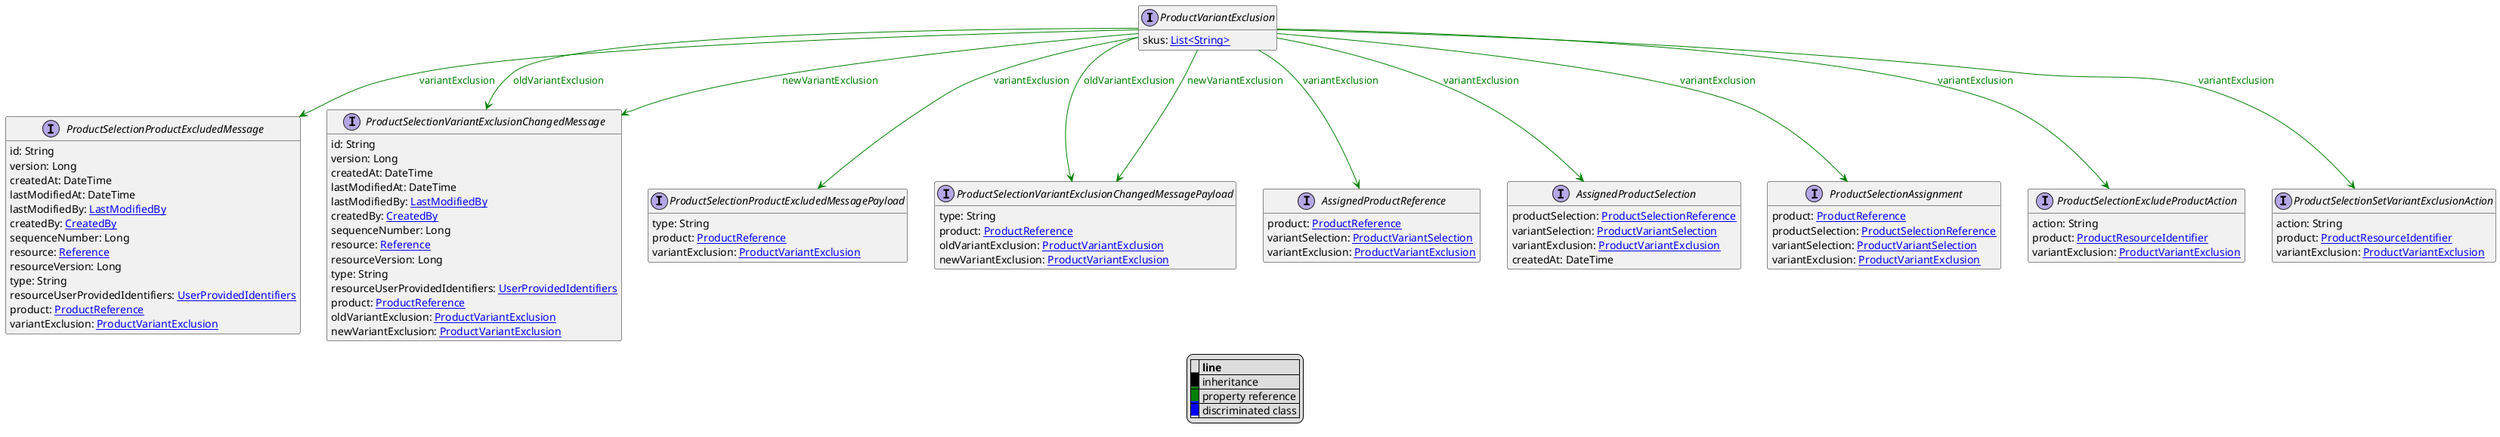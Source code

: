 @startuml

hide empty fields
hide empty methods
legend
|= |= line |
|<back:black>   </back>| inheritance |
|<back:green>   </back>| property reference |
|<back:blue>   </back>| discriminated class |
endlegend
interface ProductVariantExclusion [[ProductVariantExclusion.svg]]  {
    skus: [[String.svg List<String>]]
}



interface ProductSelectionProductExcludedMessage [[ProductSelectionProductExcludedMessage.svg]]  {
    id: String
    version: Long
    createdAt: DateTime
    lastModifiedAt: DateTime
    lastModifiedBy: [[LastModifiedBy.svg LastModifiedBy]]
    createdBy: [[CreatedBy.svg CreatedBy]]
    sequenceNumber: Long
    resource: [[Reference.svg Reference]]
    resourceVersion: Long
    type: String
    resourceUserProvidedIdentifiers: [[UserProvidedIdentifiers.svg UserProvidedIdentifiers]]
    product: [[ProductReference.svg ProductReference]]
    variantExclusion: [[ProductVariantExclusion.svg ProductVariantExclusion]]
}
interface ProductSelectionVariantExclusionChangedMessage [[ProductSelectionVariantExclusionChangedMessage.svg]]  {
    id: String
    version: Long
    createdAt: DateTime
    lastModifiedAt: DateTime
    lastModifiedBy: [[LastModifiedBy.svg LastModifiedBy]]
    createdBy: [[CreatedBy.svg CreatedBy]]
    sequenceNumber: Long
    resource: [[Reference.svg Reference]]
    resourceVersion: Long
    type: String
    resourceUserProvidedIdentifiers: [[UserProvidedIdentifiers.svg UserProvidedIdentifiers]]
    product: [[ProductReference.svg ProductReference]]
    oldVariantExclusion: [[ProductVariantExclusion.svg ProductVariantExclusion]]
    newVariantExclusion: [[ProductVariantExclusion.svg ProductVariantExclusion]]
}
interface ProductSelectionProductExcludedMessagePayload [[ProductSelectionProductExcludedMessagePayload.svg]]  {
    type: String
    product: [[ProductReference.svg ProductReference]]
    variantExclusion: [[ProductVariantExclusion.svg ProductVariantExclusion]]
}
interface ProductSelectionVariantExclusionChangedMessagePayload [[ProductSelectionVariantExclusionChangedMessagePayload.svg]]  {
    type: String
    product: [[ProductReference.svg ProductReference]]
    oldVariantExclusion: [[ProductVariantExclusion.svg ProductVariantExclusion]]
    newVariantExclusion: [[ProductVariantExclusion.svg ProductVariantExclusion]]
}
interface AssignedProductReference [[AssignedProductReference.svg]]  {
    product: [[ProductReference.svg ProductReference]]
    variantSelection: [[ProductVariantSelection.svg ProductVariantSelection]]
    variantExclusion: [[ProductVariantExclusion.svg ProductVariantExclusion]]
}
interface AssignedProductSelection [[AssignedProductSelection.svg]]  {
    productSelection: [[ProductSelectionReference.svg ProductSelectionReference]]
    variantSelection: [[ProductVariantSelection.svg ProductVariantSelection]]
    variantExclusion: [[ProductVariantExclusion.svg ProductVariantExclusion]]
    createdAt: DateTime
}
interface ProductSelectionAssignment [[ProductSelectionAssignment.svg]]  {
    product: [[ProductReference.svg ProductReference]]
    productSelection: [[ProductSelectionReference.svg ProductSelectionReference]]
    variantSelection: [[ProductVariantSelection.svg ProductVariantSelection]]
    variantExclusion: [[ProductVariantExclusion.svg ProductVariantExclusion]]
}
interface ProductSelectionExcludeProductAction [[ProductSelectionExcludeProductAction.svg]]  {
    action: String
    product: [[ProductResourceIdentifier.svg ProductResourceIdentifier]]
    variantExclusion: [[ProductVariantExclusion.svg ProductVariantExclusion]]
}
interface ProductSelectionSetVariantExclusionAction [[ProductSelectionSetVariantExclusionAction.svg]]  {
    action: String
    product: [[ProductResourceIdentifier.svg ProductResourceIdentifier]]
    variantExclusion: [[ProductVariantExclusion.svg ProductVariantExclusion]]
}

ProductVariantExclusion --> ProductSelectionProductExcludedMessage #green;text:green : "variantExclusion"
ProductVariantExclusion --> ProductSelectionVariantExclusionChangedMessage #green;text:green : "oldVariantExclusion"
ProductVariantExclusion --> ProductSelectionVariantExclusionChangedMessage #green;text:green : "newVariantExclusion"
ProductVariantExclusion --> ProductSelectionProductExcludedMessagePayload #green;text:green : "variantExclusion"
ProductVariantExclusion --> ProductSelectionVariantExclusionChangedMessagePayload #green;text:green : "oldVariantExclusion"
ProductVariantExclusion --> ProductSelectionVariantExclusionChangedMessagePayload #green;text:green : "newVariantExclusion"
ProductVariantExclusion --> AssignedProductReference #green;text:green : "variantExclusion"
ProductVariantExclusion --> AssignedProductSelection #green;text:green : "variantExclusion"
ProductVariantExclusion --> ProductSelectionAssignment #green;text:green : "variantExclusion"
ProductVariantExclusion --> ProductSelectionExcludeProductAction #green;text:green : "variantExclusion"
ProductVariantExclusion --> ProductSelectionSetVariantExclusionAction #green;text:green : "variantExclusion"
@enduml
